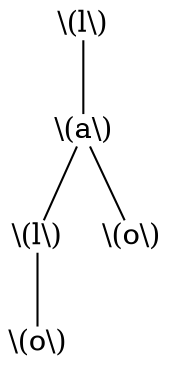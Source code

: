 graph {
	0 [label="\\(l\\)" shape=plain]
	1 [label="\\(a\\)" shape=plain]
	0 -- 1
	2 [label="\\(l\\)" shape=plain]
	1 -- 2
	3 [label="\\(o\\)" shape=plain]
	2 -- 3
	4 [label="\\(o\\)" shape=plain]
	1 -- 4
}
